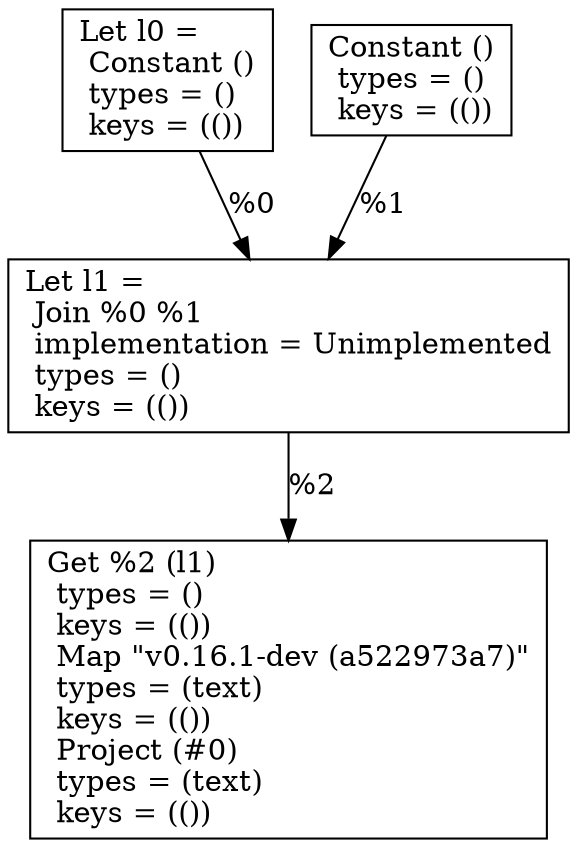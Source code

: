 digraph G {
    node0 [shape = record, label="Let l0 =\l Constant ()\l  types = ()\l  keys = (())\l"]
    node1 [shape = record, label=" Constant ()\l  types = ()\l  keys = (())\l"]
    node2 [shape = record, label="Let l1 =\l Join %0 %1\l  implementation = Unimplemented\l  types = ()\l  keys = (())\l"]
    node3 [shape = record, label=" Get %2 (l1)\l  types = ()\l  keys = (())\l Map \"v0.16.1-dev (a522973a7)\"\l  types = (text)\l  keys = (())\l Project (#0)\l  types = (text)\l  keys = (())\l"]
    node2 -> node3 [label = "%2\l"]
    node0 -> node2 [label = "%0\l"]
    node1 -> node2 [label = "%1\l"]
}
